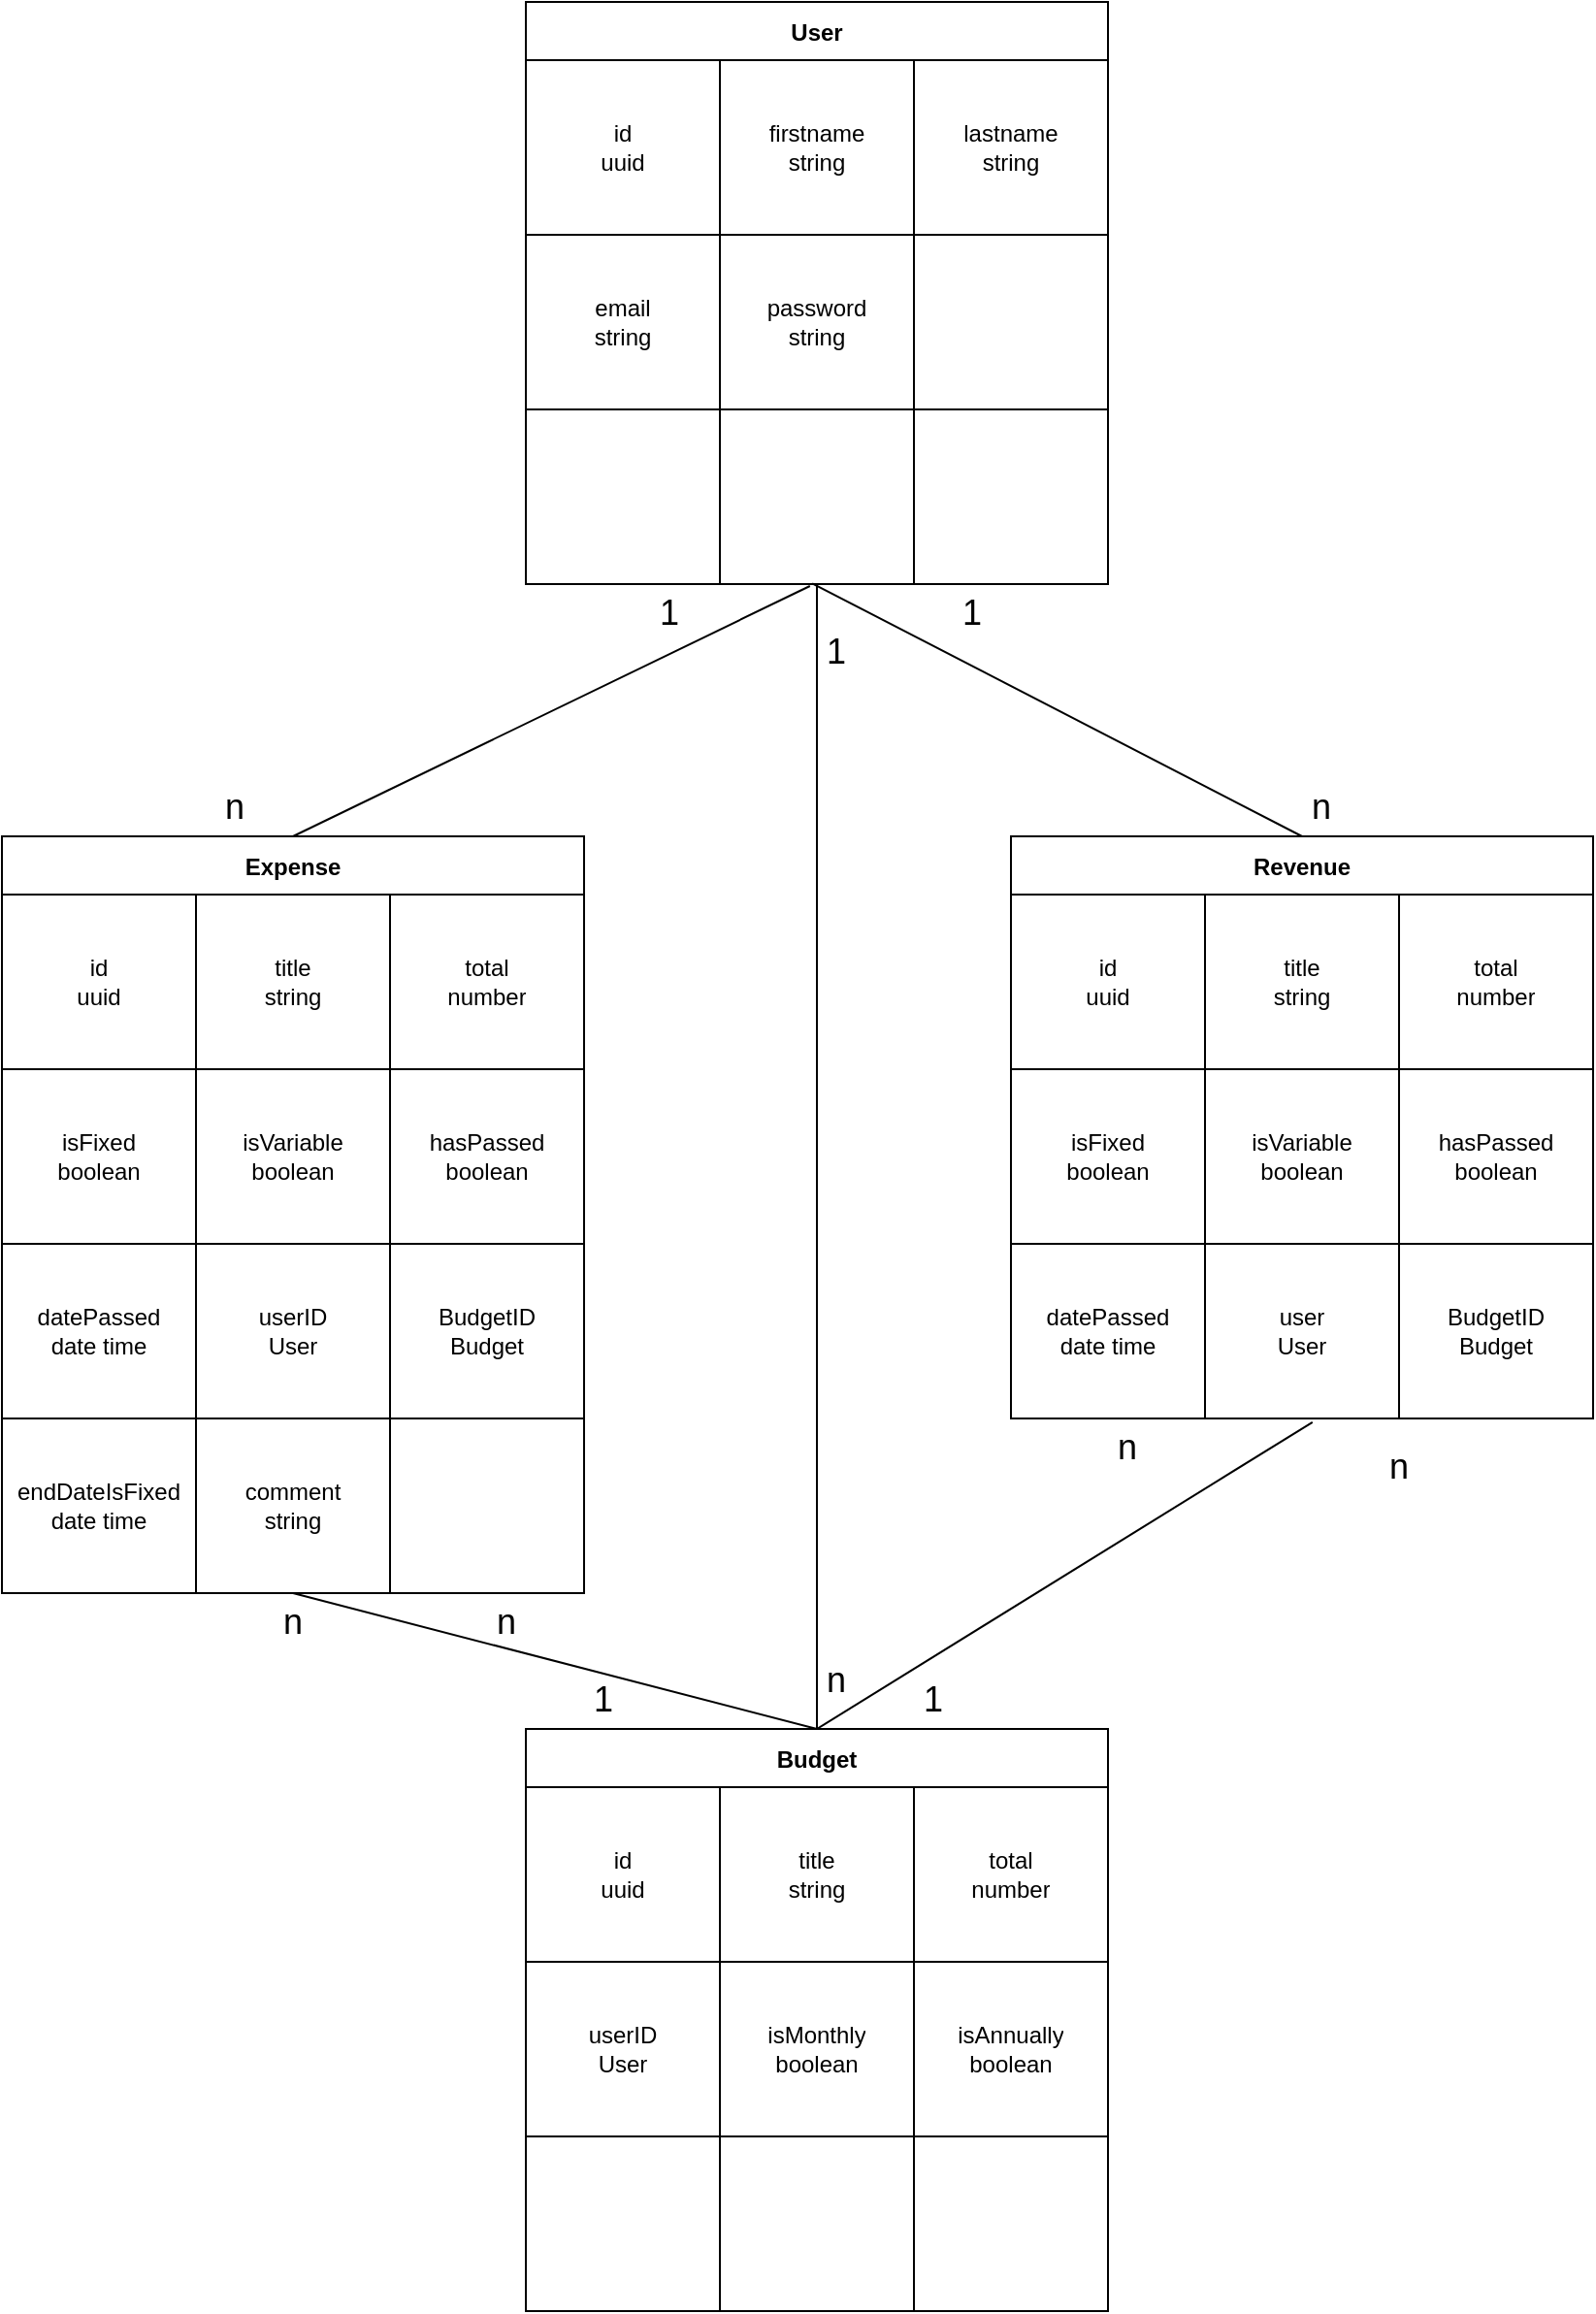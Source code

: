 <mxfile>
    <diagram id="UNHqpk05HYo5Mz7-c5pR" name="Page-1">
        <mxGraphModel dx="1058" dy="1539" grid="1" gridSize="10" guides="1" tooltips="1" connect="1" arrows="1" fold="1" page="1" pageScale="1" pageWidth="827" pageHeight="1169" math="0" shadow="0">
            <root>
                <mxCell id="0"/>
                <mxCell id="1" parent="0"/>
                <mxCell id="2" value="Expense" style="shape=table;startSize=30;container=1;collapsible=0;childLayout=tableLayout;fontStyle=1;align=center;pointerEvents=1;" parent="1" vertex="1">
                    <mxGeometry x="40" y="40" width="300" height="300" as="geometry"/>
                </mxCell>
                <mxCell id="3" value="" style="shape=partialRectangle;html=1;whiteSpace=wrap;collapsible=0;dropTarget=0;pointerEvents=0;fillColor=none;top=0;left=0;bottom=0;right=0;points=[[0,0.5],[1,0.5]];portConstraint=eastwest;" parent="2" vertex="1">
                    <mxGeometry y="30" width="300" height="90" as="geometry"/>
                </mxCell>
                <mxCell id="4" value="id&lt;br&gt;uuid" style="shape=partialRectangle;html=1;whiteSpace=wrap;connectable=0;fillColor=none;top=0;left=0;bottom=0;right=0;overflow=hidden;pointerEvents=1;" parent="3" vertex="1">
                    <mxGeometry width="100" height="90" as="geometry">
                        <mxRectangle width="100" height="90" as="alternateBounds"/>
                    </mxGeometry>
                </mxCell>
                <mxCell id="5" value="title&lt;br&gt;string" style="shape=partialRectangle;html=1;whiteSpace=wrap;connectable=0;fillColor=none;top=0;left=0;bottom=0;right=0;overflow=hidden;pointerEvents=1;" parent="3" vertex="1">
                    <mxGeometry x="100" width="100" height="90" as="geometry">
                        <mxRectangle width="100" height="90" as="alternateBounds"/>
                    </mxGeometry>
                </mxCell>
                <mxCell id="6" value="total &lt;br&gt;number" style="shape=partialRectangle;html=1;whiteSpace=wrap;connectable=0;fillColor=none;top=0;left=0;bottom=0;right=0;overflow=hidden;pointerEvents=1;" parent="3" vertex="1">
                    <mxGeometry x="200" width="100" height="90" as="geometry">
                        <mxRectangle width="100" height="90" as="alternateBounds"/>
                    </mxGeometry>
                </mxCell>
                <mxCell id="7" value="" style="shape=partialRectangle;html=1;whiteSpace=wrap;collapsible=0;dropTarget=0;pointerEvents=0;fillColor=none;top=0;left=0;bottom=0;right=0;points=[[0,0.5],[1,0.5]];portConstraint=eastwest;" parent="2" vertex="1">
                    <mxGeometry y="120" width="300" height="90" as="geometry"/>
                </mxCell>
                <mxCell id="8" value="isFixed&lt;br&gt;boolean" style="shape=partialRectangle;html=1;whiteSpace=wrap;connectable=0;fillColor=none;top=0;left=0;bottom=0;right=0;overflow=hidden;pointerEvents=1;" parent="7" vertex="1">
                    <mxGeometry width="100" height="90" as="geometry">
                        <mxRectangle width="100" height="90" as="alternateBounds"/>
                    </mxGeometry>
                </mxCell>
                <mxCell id="9" value="isVariable&lt;br&gt;boolean" style="shape=partialRectangle;html=1;whiteSpace=wrap;connectable=0;fillColor=none;top=0;left=0;bottom=0;right=0;overflow=hidden;pointerEvents=1;" parent="7" vertex="1">
                    <mxGeometry x="100" width="100" height="90" as="geometry">
                        <mxRectangle width="100" height="90" as="alternateBounds"/>
                    </mxGeometry>
                </mxCell>
                <mxCell id="10" value="hasPassed&lt;br&gt;boolean" style="shape=partialRectangle;html=1;whiteSpace=wrap;connectable=0;fillColor=none;top=0;left=0;bottom=0;right=0;overflow=hidden;pointerEvents=1;" parent="7" vertex="1">
                    <mxGeometry x="200" width="100" height="90" as="geometry">
                        <mxRectangle width="100" height="90" as="alternateBounds"/>
                    </mxGeometry>
                </mxCell>
                <mxCell id="11" value="" style="shape=partialRectangle;html=1;whiteSpace=wrap;collapsible=0;dropTarget=0;pointerEvents=0;fillColor=none;top=0;left=0;bottom=0;right=0;points=[[0,0.5],[1,0.5]];portConstraint=eastwest;" parent="2" vertex="1">
                    <mxGeometry y="210" width="300" height="90" as="geometry"/>
                </mxCell>
                <mxCell id="12" value="datePassed&lt;br&gt;date time" style="shape=partialRectangle;html=1;whiteSpace=wrap;connectable=0;fillColor=none;top=0;left=0;bottom=0;right=0;overflow=hidden;pointerEvents=1;" parent="11" vertex="1">
                    <mxGeometry width="100" height="90" as="geometry">
                        <mxRectangle width="100" height="90" as="alternateBounds"/>
                    </mxGeometry>
                </mxCell>
                <mxCell id="13" value="userID&lt;br&gt;User" style="shape=partialRectangle;html=1;whiteSpace=wrap;connectable=0;fillColor=none;top=0;left=0;bottom=0;right=0;overflow=hidden;pointerEvents=1;" parent="11" vertex="1">
                    <mxGeometry x="100" width="100" height="90" as="geometry">
                        <mxRectangle width="100" height="90" as="alternateBounds"/>
                    </mxGeometry>
                </mxCell>
                <mxCell id="14" value="BudgetID&lt;br&gt;Budget" style="shape=partialRectangle;html=1;whiteSpace=wrap;connectable=0;fillColor=none;top=0;left=0;bottom=0;right=0;overflow=hidden;pointerEvents=1;" parent="11" vertex="1">
                    <mxGeometry x="200" width="100" height="90" as="geometry">
                        <mxRectangle width="100" height="90" as="alternateBounds"/>
                    </mxGeometry>
                </mxCell>
                <mxCell id="15" value="Budget" style="shape=table;startSize=30;container=1;collapsible=0;childLayout=tableLayout;fontStyle=1;align=center;pointerEvents=1;" parent="1" vertex="1">
                    <mxGeometry x="310" y="500" width="300" height="300" as="geometry"/>
                </mxCell>
                <mxCell id="16" value="" style="shape=partialRectangle;html=1;whiteSpace=wrap;collapsible=0;dropTarget=0;pointerEvents=0;fillColor=none;top=0;left=0;bottom=0;right=0;points=[[0,0.5],[1,0.5]];portConstraint=eastwest;" parent="15" vertex="1">
                    <mxGeometry y="30" width="300" height="90" as="geometry"/>
                </mxCell>
                <mxCell id="17" value="id&lt;br&gt;uuid" style="shape=partialRectangle;html=1;whiteSpace=wrap;connectable=0;fillColor=none;top=0;left=0;bottom=0;right=0;overflow=hidden;pointerEvents=1;" parent="16" vertex="1">
                    <mxGeometry width="100" height="90" as="geometry">
                        <mxRectangle width="100" height="90" as="alternateBounds"/>
                    </mxGeometry>
                </mxCell>
                <mxCell id="18" value="title&lt;br&gt;string" style="shape=partialRectangle;html=1;whiteSpace=wrap;connectable=0;fillColor=none;top=0;left=0;bottom=0;right=0;overflow=hidden;pointerEvents=1;" parent="16" vertex="1">
                    <mxGeometry x="100" width="100" height="90" as="geometry">
                        <mxRectangle width="100" height="90" as="alternateBounds"/>
                    </mxGeometry>
                </mxCell>
                <mxCell id="19" value="total &lt;br&gt;number" style="shape=partialRectangle;html=1;whiteSpace=wrap;connectable=0;fillColor=none;top=0;left=0;bottom=0;right=0;overflow=hidden;pointerEvents=1;" parent="16" vertex="1">
                    <mxGeometry x="200" width="100" height="90" as="geometry">
                        <mxRectangle width="100" height="90" as="alternateBounds"/>
                    </mxGeometry>
                </mxCell>
                <mxCell id="20" value="" style="shape=partialRectangle;html=1;whiteSpace=wrap;collapsible=0;dropTarget=0;pointerEvents=0;fillColor=none;top=0;left=0;bottom=0;right=0;points=[[0,0.5],[1,0.5]];portConstraint=eastwest;" parent="15" vertex="1">
                    <mxGeometry y="120" width="300" height="90" as="geometry"/>
                </mxCell>
                <mxCell id="21" value="" style="shape=partialRectangle;html=1;whiteSpace=wrap;connectable=0;fillColor=none;top=0;left=0;bottom=0;right=0;overflow=hidden;pointerEvents=1;" parent="20" vertex="1">
                    <mxGeometry width="100" height="90" as="geometry">
                        <mxRectangle width="100" height="90" as="alternateBounds"/>
                    </mxGeometry>
                </mxCell>
                <mxCell id="22" value="isMonthly&lt;br&gt;boolean" style="shape=partialRectangle;html=1;whiteSpace=wrap;connectable=0;fillColor=none;top=0;left=0;bottom=0;right=0;overflow=hidden;pointerEvents=1;" parent="20" vertex="1">
                    <mxGeometry x="100" width="100" height="90" as="geometry">
                        <mxRectangle width="100" height="90" as="alternateBounds"/>
                    </mxGeometry>
                </mxCell>
                <mxCell id="23" value="isAnnually&lt;br&gt;boolean" style="shape=partialRectangle;html=1;whiteSpace=wrap;connectable=0;fillColor=none;top=0;left=0;bottom=0;right=0;overflow=hidden;pointerEvents=1;" parent="20" vertex="1">
                    <mxGeometry x="200" width="100" height="90" as="geometry">
                        <mxRectangle width="100" height="90" as="alternateBounds"/>
                    </mxGeometry>
                </mxCell>
                <mxCell id="24" value="" style="shape=partialRectangle;html=1;whiteSpace=wrap;collapsible=0;dropTarget=0;pointerEvents=0;fillColor=none;top=0;left=0;bottom=0;right=0;points=[[0,0.5],[1,0.5]];portConstraint=eastwest;" parent="15" vertex="1">
                    <mxGeometry y="210" width="300" height="90" as="geometry"/>
                </mxCell>
                <mxCell id="25" value="" style="shape=partialRectangle;html=1;whiteSpace=wrap;connectable=0;fillColor=none;top=0;left=0;bottom=0;right=0;overflow=hidden;pointerEvents=1;" parent="24" vertex="1">
                    <mxGeometry width="100" height="90" as="geometry">
                        <mxRectangle width="100" height="90" as="alternateBounds"/>
                    </mxGeometry>
                </mxCell>
                <mxCell id="26" value="" style="shape=partialRectangle;html=1;whiteSpace=wrap;connectable=0;fillColor=none;top=0;left=0;bottom=0;right=0;overflow=hidden;pointerEvents=1;" parent="24" vertex="1">
                    <mxGeometry x="100" width="100" height="90" as="geometry">
                        <mxRectangle width="100" height="90" as="alternateBounds"/>
                    </mxGeometry>
                </mxCell>
                <mxCell id="27" value="" style="shape=partialRectangle;html=1;whiteSpace=wrap;connectable=0;fillColor=none;top=0;left=0;bottom=0;right=0;overflow=hidden;pointerEvents=1;" parent="24" vertex="1">
                    <mxGeometry x="200" width="100" height="90" as="geometry">
                        <mxRectangle width="100" height="90" as="alternateBounds"/>
                    </mxGeometry>
                </mxCell>
                <mxCell id="45" value="" style="shape=partialRectangle;html=1;whiteSpace=wrap;collapsible=0;dropTarget=0;pointerEvents=0;fillColor=none;top=0;left=0;bottom=0;right=0;points=[[0,0.5],[1,0.5]];portConstraint=eastwest;" parent="1" vertex="1">
                    <mxGeometry x="40" y="340" width="300" height="90" as="geometry"/>
                </mxCell>
                <mxCell id="46" value="endDateIsFixed&lt;br&gt;date time" style="shape=partialRectangle;html=1;whiteSpace=wrap;connectable=0;fillColor=none;top=0;left=0;bottom=0;right=0;overflow=hidden;pointerEvents=1;" parent="45" vertex="1">
                    <mxGeometry width="100" height="90" as="geometry">
                        <mxRectangle width="100" height="90" as="alternateBounds"/>
                    </mxGeometry>
                </mxCell>
                <mxCell id="47" value="comment&lt;br&gt;string" style="shape=partialRectangle;html=1;whiteSpace=wrap;connectable=0;fillColor=none;top=0;left=0;bottom=0;right=0;overflow=hidden;pointerEvents=1;" parent="45" vertex="1">
                    <mxGeometry x="100" width="100" height="90" as="geometry">
                        <mxRectangle width="100" height="90" as="alternateBounds"/>
                    </mxGeometry>
                </mxCell>
                <mxCell id="48" value="" style="shape=partialRectangle;html=1;whiteSpace=wrap;connectable=0;fillColor=none;top=0;left=0;bottom=0;right=0;overflow=hidden;pointerEvents=1;" parent="45" vertex="1">
                    <mxGeometry x="200" width="100" height="90" as="geometry">
                        <mxRectangle width="100" height="90" as="alternateBounds"/>
                    </mxGeometry>
                </mxCell>
                <mxCell id="49" value="" style="swimlane;startSize=0;" parent="1" vertex="1">
                    <mxGeometry x="40" y="340" width="100" height="90" as="geometry"/>
                </mxCell>
                <mxCell id="50" value="" style="swimlane;startSize=0;" parent="1" vertex="1">
                    <mxGeometry x="140" y="340" width="100" height="90" as="geometry"/>
                </mxCell>
                <mxCell id="52" value="" style="swimlane;startSize=0;" parent="1" vertex="1">
                    <mxGeometry x="240" y="340" width="100" height="90" as="geometry"/>
                </mxCell>
                <mxCell id="53" value="userID&lt;br&gt;User" style="shape=partialRectangle;html=1;whiteSpace=wrap;connectable=0;fillColor=none;top=0;left=0;bottom=0;right=0;overflow=hidden;pointerEvents=1;" parent="1" vertex="1">
                    <mxGeometry x="310" y="620" width="100" height="90" as="geometry">
                        <mxRectangle width="100" height="90" as="alternateBounds"/>
                    </mxGeometry>
                </mxCell>
                <mxCell id="54" value="" style="endArrow=none;html=1;exitX=0.5;exitY=1;exitDx=0;exitDy=0;entryX=0.5;entryY=0;entryDx=0;entryDy=0;" parent="1" source="50" target="15" edge="1">
                    <mxGeometry width="50" height="50" relative="1" as="geometry">
                        <mxPoint x="380" y="430" as="sourcePoint"/>
                        <mxPoint x="430" y="380" as="targetPoint"/>
                    </mxGeometry>
                </mxCell>
                <mxCell id="55" value="&lt;font style=&quot;font-size: 18px&quot;&gt;n&lt;/font&gt;" style="text;html=1;strokeColor=none;fillColor=none;align=center;verticalAlign=middle;whiteSpace=wrap;rounded=0;" parent="1" vertex="1">
                    <mxGeometry x="160" y="430" width="60" height="30" as="geometry"/>
                </mxCell>
                <mxCell id="56" value="&lt;font style=&quot;font-size: 18px&quot;&gt;1&lt;/font&gt;" style="text;html=1;strokeColor=none;fillColor=none;align=center;verticalAlign=middle;whiteSpace=wrap;rounded=0;" parent="1" vertex="1">
                    <mxGeometry x="320" y="470" width="60" height="30" as="geometry"/>
                </mxCell>
                <mxCell id="57" value="Revenue" style="shape=table;startSize=30;container=1;collapsible=0;childLayout=tableLayout;fontStyle=1;align=center;pointerEvents=1;" parent="1" vertex="1">
                    <mxGeometry x="560" y="40" width="300" height="300" as="geometry"/>
                </mxCell>
                <mxCell id="58" value="" style="shape=partialRectangle;html=1;whiteSpace=wrap;collapsible=0;dropTarget=0;pointerEvents=0;fillColor=none;top=0;left=0;bottom=0;right=0;points=[[0,0.5],[1,0.5]];portConstraint=eastwest;" parent="57" vertex="1">
                    <mxGeometry y="30" width="300" height="90" as="geometry"/>
                </mxCell>
                <mxCell id="59" value="id&lt;br&gt;uuid" style="shape=partialRectangle;html=1;whiteSpace=wrap;connectable=0;fillColor=none;top=0;left=0;bottom=0;right=0;overflow=hidden;pointerEvents=1;" parent="58" vertex="1">
                    <mxGeometry width="100" height="90" as="geometry">
                        <mxRectangle width="100" height="90" as="alternateBounds"/>
                    </mxGeometry>
                </mxCell>
                <mxCell id="60" value="title&lt;br&gt;string" style="shape=partialRectangle;html=1;whiteSpace=wrap;connectable=0;fillColor=none;top=0;left=0;bottom=0;right=0;overflow=hidden;pointerEvents=1;" parent="58" vertex="1">
                    <mxGeometry x="100" width="100" height="90" as="geometry">
                        <mxRectangle width="100" height="90" as="alternateBounds"/>
                    </mxGeometry>
                </mxCell>
                <mxCell id="61" value="total &lt;br&gt;number" style="shape=partialRectangle;html=1;whiteSpace=wrap;connectable=0;fillColor=none;top=0;left=0;bottom=0;right=0;overflow=hidden;pointerEvents=1;" parent="58" vertex="1">
                    <mxGeometry x="200" width="100" height="90" as="geometry">
                        <mxRectangle width="100" height="90" as="alternateBounds"/>
                    </mxGeometry>
                </mxCell>
                <mxCell id="62" value="" style="shape=partialRectangle;html=1;whiteSpace=wrap;collapsible=0;dropTarget=0;pointerEvents=0;fillColor=none;top=0;left=0;bottom=0;right=0;points=[[0,0.5],[1,0.5]];portConstraint=eastwest;" parent="57" vertex="1">
                    <mxGeometry y="120" width="300" height="90" as="geometry"/>
                </mxCell>
                <mxCell id="63" value="isFixed&lt;br&gt;boolean" style="shape=partialRectangle;html=1;whiteSpace=wrap;connectable=0;fillColor=none;top=0;left=0;bottom=0;right=0;overflow=hidden;pointerEvents=1;" parent="62" vertex="1">
                    <mxGeometry width="100" height="90" as="geometry">
                        <mxRectangle width="100" height="90" as="alternateBounds"/>
                    </mxGeometry>
                </mxCell>
                <mxCell id="64" value="isVariable&lt;br&gt;boolean" style="shape=partialRectangle;html=1;whiteSpace=wrap;connectable=0;fillColor=none;top=0;left=0;bottom=0;right=0;overflow=hidden;pointerEvents=1;" parent="62" vertex="1">
                    <mxGeometry x="100" width="100" height="90" as="geometry">
                        <mxRectangle width="100" height="90" as="alternateBounds"/>
                    </mxGeometry>
                </mxCell>
                <mxCell id="65" value="hasPassed&lt;br&gt;boolean" style="shape=partialRectangle;html=1;whiteSpace=wrap;connectable=0;fillColor=none;top=0;left=0;bottom=0;right=0;overflow=hidden;pointerEvents=1;" parent="62" vertex="1">
                    <mxGeometry x="200" width="100" height="90" as="geometry">
                        <mxRectangle width="100" height="90" as="alternateBounds"/>
                    </mxGeometry>
                </mxCell>
                <mxCell id="66" value="" style="shape=partialRectangle;html=1;whiteSpace=wrap;collapsible=0;dropTarget=0;pointerEvents=0;fillColor=none;top=0;left=0;bottom=0;right=0;points=[[0,0.5],[1,0.5]];portConstraint=eastwest;" parent="57" vertex="1">
                    <mxGeometry y="210" width="300" height="90" as="geometry"/>
                </mxCell>
                <mxCell id="67" value="datePassed&lt;br&gt;date time" style="shape=partialRectangle;html=1;whiteSpace=wrap;connectable=0;fillColor=none;top=0;left=0;bottom=0;right=0;overflow=hidden;pointerEvents=1;" parent="66" vertex="1">
                    <mxGeometry width="100" height="90" as="geometry">
                        <mxRectangle width="100" height="90" as="alternateBounds"/>
                    </mxGeometry>
                </mxCell>
                <mxCell id="68" value="user&lt;br&gt;User" style="shape=partialRectangle;html=1;whiteSpace=wrap;connectable=0;fillColor=none;top=0;left=0;bottom=0;right=0;overflow=hidden;pointerEvents=1;" parent="66" vertex="1">
                    <mxGeometry x="100" width="100" height="90" as="geometry">
                        <mxRectangle width="100" height="90" as="alternateBounds"/>
                    </mxGeometry>
                </mxCell>
                <mxCell id="69" value="BudgetID&lt;br&gt;Budget" style="shape=partialRectangle;html=1;whiteSpace=wrap;connectable=0;fillColor=none;top=0;left=0;bottom=0;right=0;overflow=hidden;pointerEvents=1;" parent="66" vertex="1">
                    <mxGeometry x="200" width="100" height="90" as="geometry">
                        <mxRectangle width="100" height="90" as="alternateBounds"/>
                    </mxGeometry>
                </mxCell>
                <mxCell id="70" value="" style="endArrow=none;html=1;exitX=0.518;exitY=1.021;exitDx=0;exitDy=0;exitPerimeter=0;entryX=0.5;entryY=0;entryDx=0;entryDy=0;" parent="1" source="66" target="15" edge="1">
                    <mxGeometry width="50" height="50" relative="1" as="geometry">
                        <mxPoint x="200" y="440" as="sourcePoint"/>
                        <mxPoint x="550" y="440" as="targetPoint"/>
                    </mxGeometry>
                </mxCell>
                <mxCell id="71" value="&lt;font style=&quot;font-size: 18px&quot;&gt;n&lt;/font&gt;" style="text;html=1;strokeColor=none;fillColor=none;align=center;verticalAlign=middle;whiteSpace=wrap;rounded=0;" parent="1" vertex="1">
                    <mxGeometry x="590" y="340" width="60" height="30" as="geometry"/>
                </mxCell>
                <mxCell id="72" value="User" style="shape=table;startSize=30;container=1;collapsible=0;childLayout=tableLayout;fontStyle=1;align=center;pointerEvents=1;" parent="1" vertex="1">
                    <mxGeometry x="310" y="-390" width="300" height="300" as="geometry"/>
                </mxCell>
                <mxCell id="73" value="" style="shape=partialRectangle;html=1;whiteSpace=wrap;collapsible=0;dropTarget=0;pointerEvents=0;fillColor=none;top=0;left=0;bottom=0;right=0;points=[[0,0.5],[1,0.5]];portConstraint=eastwest;" parent="72" vertex="1">
                    <mxGeometry y="30" width="300" height="90" as="geometry"/>
                </mxCell>
                <mxCell id="74" value="id&lt;br&gt;uuid" style="shape=partialRectangle;html=1;whiteSpace=wrap;connectable=0;fillColor=none;top=0;left=0;bottom=0;right=0;overflow=hidden;pointerEvents=1;" parent="73" vertex="1">
                    <mxGeometry width="100" height="90" as="geometry">
                        <mxRectangle width="100" height="90" as="alternateBounds"/>
                    </mxGeometry>
                </mxCell>
                <mxCell id="75" value="firstname&lt;br&gt;string" style="shape=partialRectangle;html=1;whiteSpace=wrap;connectable=0;fillColor=none;top=0;left=0;bottom=0;right=0;overflow=hidden;pointerEvents=1;" parent="73" vertex="1">
                    <mxGeometry x="100" width="100" height="90" as="geometry">
                        <mxRectangle width="100" height="90" as="alternateBounds"/>
                    </mxGeometry>
                </mxCell>
                <mxCell id="76" value="lastname&lt;br&gt;string" style="shape=partialRectangle;html=1;whiteSpace=wrap;connectable=0;fillColor=none;top=0;left=0;bottom=0;right=0;overflow=hidden;pointerEvents=1;" parent="73" vertex="1">
                    <mxGeometry x="200" width="100" height="90" as="geometry">
                        <mxRectangle width="100" height="90" as="alternateBounds"/>
                    </mxGeometry>
                </mxCell>
                <mxCell id="77" value="" style="shape=partialRectangle;html=1;whiteSpace=wrap;collapsible=0;dropTarget=0;pointerEvents=0;fillColor=none;top=0;left=0;bottom=0;right=0;points=[[0,0.5],[1,0.5]];portConstraint=eastwest;" parent="72" vertex="1">
                    <mxGeometry y="120" width="300" height="90" as="geometry"/>
                </mxCell>
                <mxCell id="78" value="email&lt;br&gt;string" style="shape=partialRectangle;html=1;whiteSpace=wrap;connectable=0;fillColor=none;top=0;left=0;bottom=0;right=0;overflow=hidden;pointerEvents=1;" parent="77" vertex="1">
                    <mxGeometry width="100" height="90" as="geometry">
                        <mxRectangle width="100" height="90" as="alternateBounds"/>
                    </mxGeometry>
                </mxCell>
                <mxCell id="79" value="password&lt;br&gt;string" style="shape=partialRectangle;html=1;whiteSpace=wrap;connectable=0;fillColor=none;top=0;left=0;bottom=0;right=0;overflow=hidden;pointerEvents=1;" parent="77" vertex="1">
                    <mxGeometry x="100" width="100" height="90" as="geometry">
                        <mxRectangle width="100" height="90" as="alternateBounds"/>
                    </mxGeometry>
                </mxCell>
                <mxCell id="80" value="" style="shape=partialRectangle;html=1;whiteSpace=wrap;connectable=0;fillColor=none;top=0;left=0;bottom=0;right=0;overflow=hidden;pointerEvents=1;" parent="77" vertex="1">
                    <mxGeometry x="200" width="100" height="90" as="geometry">
                        <mxRectangle width="100" height="90" as="alternateBounds"/>
                    </mxGeometry>
                </mxCell>
                <mxCell id="81" value="" style="shape=partialRectangle;html=1;whiteSpace=wrap;collapsible=0;dropTarget=0;pointerEvents=0;fillColor=none;top=0;left=0;bottom=0;right=0;points=[[0,0.5],[1,0.5]];portConstraint=eastwest;" parent="72" vertex="1">
                    <mxGeometry y="210" width="300" height="90" as="geometry"/>
                </mxCell>
                <mxCell id="82" value="" style="shape=partialRectangle;html=1;whiteSpace=wrap;connectable=0;fillColor=none;top=0;left=0;bottom=0;right=0;overflow=hidden;pointerEvents=1;" parent="81" vertex="1">
                    <mxGeometry width="100" height="90" as="geometry">
                        <mxRectangle width="100" height="90" as="alternateBounds"/>
                    </mxGeometry>
                </mxCell>
                <mxCell id="83" value="" style="shape=partialRectangle;html=1;whiteSpace=wrap;connectable=0;fillColor=none;top=0;left=0;bottom=0;right=0;overflow=hidden;pointerEvents=1;" parent="81" vertex="1">
                    <mxGeometry x="100" width="100" height="90" as="geometry">
                        <mxRectangle width="100" height="90" as="alternateBounds"/>
                    </mxGeometry>
                </mxCell>
                <mxCell id="84" value="" style="shape=partialRectangle;html=1;whiteSpace=wrap;connectable=0;fillColor=none;top=0;left=0;bottom=0;right=0;overflow=hidden;pointerEvents=1;" parent="81" vertex="1">
                    <mxGeometry x="200" width="100" height="90" as="geometry">
                        <mxRectangle width="100" height="90" as="alternateBounds"/>
                    </mxGeometry>
                </mxCell>
                <mxCell id="85" value="" style="endArrow=none;html=1;exitX=0.5;exitY=0;exitDx=0;exitDy=0;entryX=0.492;entryY=0.996;entryDx=0;entryDy=0;entryPerimeter=0;" parent="1" source="57" target="81" edge="1">
                    <mxGeometry width="50" height="50" relative="1" as="geometry">
                        <mxPoint x="725.4" y="351.89" as="sourcePoint"/>
                        <mxPoint x="460" y="-70" as="targetPoint"/>
                    </mxGeometry>
                </mxCell>
                <mxCell id="86" value="" style="endArrow=none;html=1;exitX=0.488;exitY=1.011;exitDx=0;exitDy=0;entryX=0.5;entryY=0;entryDx=0;entryDy=0;exitPerimeter=0;" parent="1" source="81" target="2" edge="1">
                    <mxGeometry width="50" height="50" relative="1" as="geometry">
                        <mxPoint x="720" y="50" as="sourcePoint"/>
                        <mxPoint x="467.6" y="-80.36" as="targetPoint"/>
                    </mxGeometry>
                </mxCell>
                <mxCell id="87" value="" style="endArrow=none;html=1;" parent="1" edge="1">
                    <mxGeometry width="50" height="50" relative="1" as="geometry">
                        <mxPoint x="460" y="-90" as="sourcePoint"/>
                        <mxPoint x="460" y="500" as="targetPoint"/>
                    </mxGeometry>
                </mxCell>
                <mxCell id="88" value="&lt;font style=&quot;font-size: 18px&quot;&gt;1&lt;/font&gt;" style="text;html=1;strokeColor=none;fillColor=none;align=center;verticalAlign=middle;whiteSpace=wrap;rounded=0;" parent="1" vertex="1">
                    <mxGeometry x="490" y="470" width="60" height="30" as="geometry"/>
                </mxCell>
                <mxCell id="89" value="&lt;font style=&quot;font-size: 18px&quot;&gt;n&lt;/font&gt;" style="text;html=1;strokeColor=none;fillColor=none;align=center;verticalAlign=middle;whiteSpace=wrap;rounded=0;" parent="1" vertex="1">
                    <mxGeometry x="690" y="10" width="60" height="30" as="geometry"/>
                </mxCell>
                <mxCell id="90" value="&lt;font style=&quot;font-size: 18px&quot;&gt;1&lt;/font&gt;" style="text;html=1;strokeColor=none;fillColor=none;align=center;verticalAlign=middle;whiteSpace=wrap;rounded=0;" parent="1" vertex="1">
                    <mxGeometry x="510" y="-90" width="60" height="30" as="geometry"/>
                </mxCell>
                <mxCell id="91" value="&lt;font style=&quot;font-size: 18px&quot;&gt;n&lt;/font&gt;" style="text;html=1;strokeColor=none;fillColor=none;align=center;verticalAlign=middle;whiteSpace=wrap;rounded=0;" parent="1" vertex="1">
                    <mxGeometry x="130" y="10" width="60" height="30" as="geometry"/>
                </mxCell>
                <mxCell id="92" value="&lt;font style=&quot;font-size: 18px&quot;&gt;1&lt;/font&gt;" style="text;html=1;strokeColor=none;fillColor=none;align=center;verticalAlign=middle;whiteSpace=wrap;rounded=0;" parent="1" vertex="1">
                    <mxGeometry x="354" y="-90" width="60" height="30" as="geometry"/>
                </mxCell>
                <mxCell id="93" value="&lt;font style=&quot;font-size: 18px&quot;&gt;1&lt;/font&gt;" style="text;html=1;strokeColor=none;fillColor=none;align=center;verticalAlign=middle;whiteSpace=wrap;rounded=0;" parent="1" vertex="1">
                    <mxGeometry x="440" y="-70" width="60" height="30" as="geometry"/>
                </mxCell>
                <mxCell id="95" value="&lt;font style=&quot;font-size: 18px&quot;&gt;n&lt;/font&gt;" style="text;html=1;strokeColor=none;fillColor=none;align=center;verticalAlign=middle;whiteSpace=wrap;rounded=0;" parent="1" vertex="1">
                    <mxGeometry x="440" y="460" width="60" height="30" as="geometry"/>
                </mxCell>
                <mxCell id="96" value="&lt;font style=&quot;font-size: 18px&quot;&gt;n&lt;/font&gt;" style="text;html=1;strokeColor=none;fillColor=none;align=center;verticalAlign=middle;whiteSpace=wrap;rounded=0;" vertex="1" parent="1">
                    <mxGeometry x="730" y="350" width="60" height="30" as="geometry"/>
                </mxCell>
                <mxCell id="97" value="&lt;font style=&quot;font-size: 18px&quot;&gt;n&lt;/font&gt;" style="text;html=1;strokeColor=none;fillColor=none;align=center;verticalAlign=middle;whiteSpace=wrap;rounded=0;" vertex="1" parent="1">
                    <mxGeometry x="270" y="430" width="60" height="30" as="geometry"/>
                </mxCell>
            </root>
        </mxGraphModel>
    </diagram>
</mxfile>